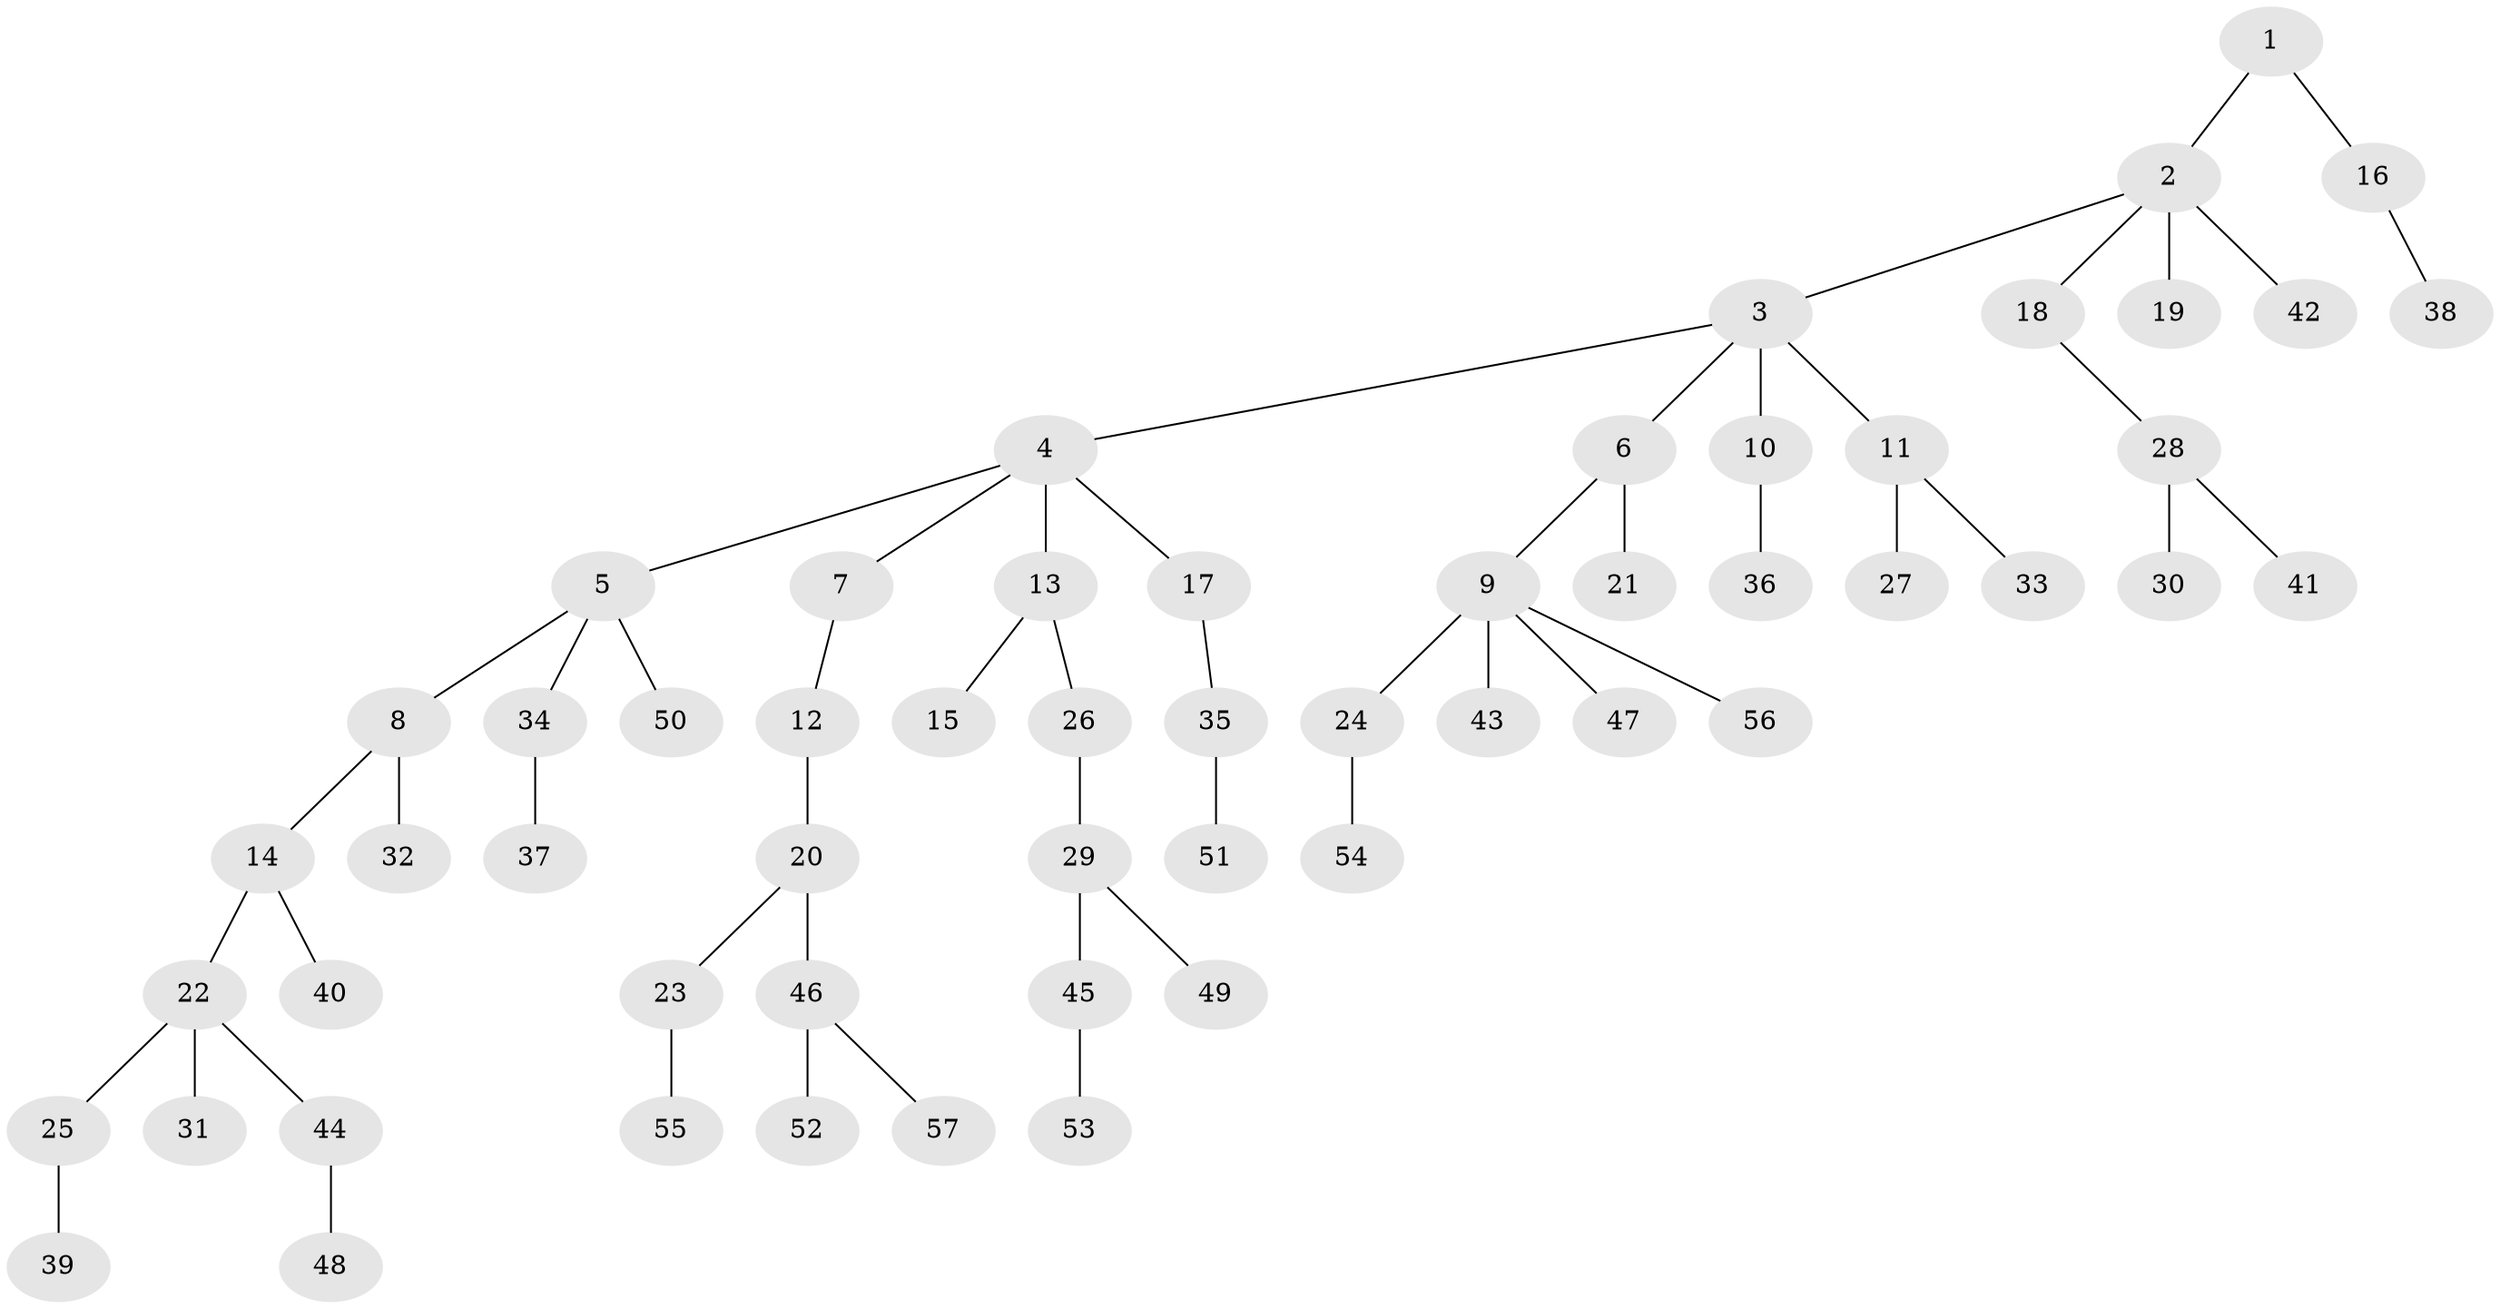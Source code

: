 // coarse degree distribution, {2: 0.21052631578947367, 4: 0.07894736842105263, 6: 0.07894736842105263, 3: 0.05263157894736842, 1: 0.5789473684210527}
// Generated by graph-tools (version 1.1) at 2025/24/03/03/25 07:24:09]
// undirected, 57 vertices, 56 edges
graph export_dot {
graph [start="1"]
  node [color=gray90,style=filled];
  1;
  2;
  3;
  4;
  5;
  6;
  7;
  8;
  9;
  10;
  11;
  12;
  13;
  14;
  15;
  16;
  17;
  18;
  19;
  20;
  21;
  22;
  23;
  24;
  25;
  26;
  27;
  28;
  29;
  30;
  31;
  32;
  33;
  34;
  35;
  36;
  37;
  38;
  39;
  40;
  41;
  42;
  43;
  44;
  45;
  46;
  47;
  48;
  49;
  50;
  51;
  52;
  53;
  54;
  55;
  56;
  57;
  1 -- 2;
  1 -- 16;
  2 -- 3;
  2 -- 18;
  2 -- 19;
  2 -- 42;
  3 -- 4;
  3 -- 6;
  3 -- 10;
  3 -- 11;
  4 -- 5;
  4 -- 7;
  4 -- 13;
  4 -- 17;
  5 -- 8;
  5 -- 34;
  5 -- 50;
  6 -- 9;
  6 -- 21;
  7 -- 12;
  8 -- 14;
  8 -- 32;
  9 -- 24;
  9 -- 43;
  9 -- 47;
  9 -- 56;
  10 -- 36;
  11 -- 27;
  11 -- 33;
  12 -- 20;
  13 -- 15;
  13 -- 26;
  14 -- 22;
  14 -- 40;
  16 -- 38;
  17 -- 35;
  18 -- 28;
  20 -- 23;
  20 -- 46;
  22 -- 25;
  22 -- 31;
  22 -- 44;
  23 -- 55;
  24 -- 54;
  25 -- 39;
  26 -- 29;
  28 -- 30;
  28 -- 41;
  29 -- 45;
  29 -- 49;
  34 -- 37;
  35 -- 51;
  44 -- 48;
  45 -- 53;
  46 -- 52;
  46 -- 57;
}
